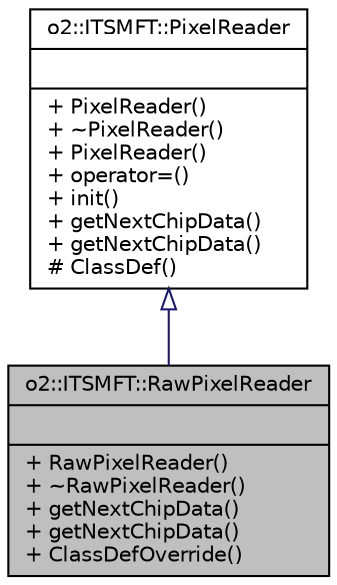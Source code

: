 digraph "o2::ITSMFT::RawPixelReader"
{
 // INTERACTIVE_SVG=YES
  bgcolor="transparent";
  edge [fontname="Helvetica",fontsize="10",labelfontname="Helvetica",labelfontsize="10"];
  node [fontname="Helvetica",fontsize="10",shape=record];
  Node1 [label="{o2::ITSMFT::RawPixelReader\n||+ RawPixelReader()\l+ ~RawPixelReader()\l+ getNextChipData()\l+ getNextChipData()\l+ ClassDefOverride()\l}",height=0.2,width=0.4,color="black", fillcolor="grey75", style="filled" fontcolor="black"];
  Node2 -> Node1 [dir="back",color="midnightblue",fontsize="10",style="solid",arrowtail="onormal",fontname="Helvetica"];
  Node2 [label="{o2::ITSMFT::PixelReader\n||+ PixelReader()\l+ ~PixelReader()\l+ PixelReader()\l+ operator=()\l+ init()\l+ getNextChipData()\l+ getNextChipData()\l# ClassDef()\l}",height=0.2,width=0.4,color="black",URL="$de/d6d/classo2_1_1ITSMFT_1_1PixelReader.html",tooltip="PixelReader class for the ITSMFT. "];
}
